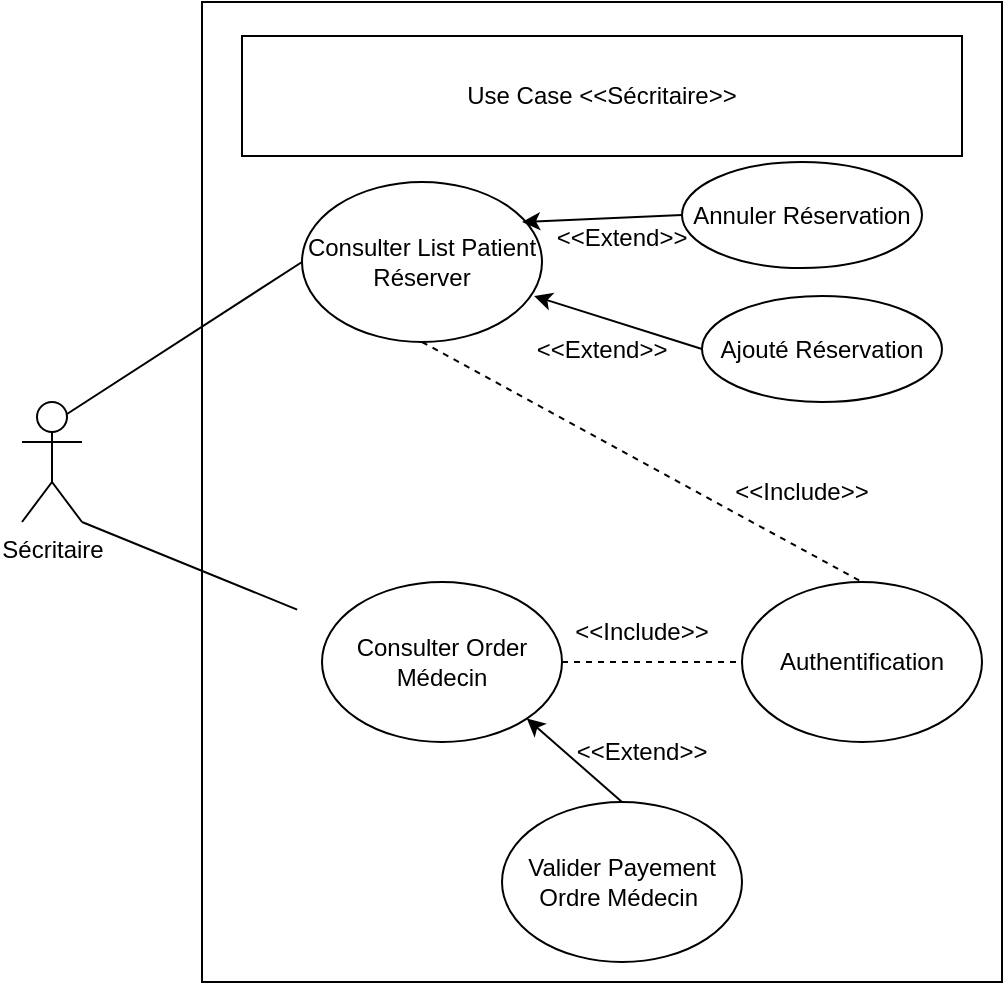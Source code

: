 <mxfile version="20.8.16" type="device"><diagram name="Page-1" id="jPoIvpymd-CKEti5hYN0"><mxGraphModel dx="1104" dy="1335" grid="1" gridSize="10" guides="1" tooltips="1" connect="1" arrows="1" fold="1" page="1" pageScale="1" pageWidth="583" pageHeight="827" math="0" shadow="0"><root><mxCell id="0"/><mxCell id="1" parent="0"/><mxCell id="LK5Fl6o8ixqtHKnEaXYI-2" value="" style="rounded=0;whiteSpace=wrap;html=1;" parent="1" vertex="1"><mxGeometry x="130" y="-460" width="400" height="490" as="geometry"/></mxCell><mxCell id="LK5Fl6o8ixqtHKnEaXYI-3" value="Use Case &amp;lt;&amp;lt;Sécritaire&amp;gt;&amp;gt;" style="rounded=0;whiteSpace=wrap;html=1;" parent="1" vertex="1"><mxGeometry x="150" y="-443" width="360" height="60" as="geometry"/></mxCell><mxCell id="LK5Fl6o8ixqtHKnEaXYI-4" value="Sécritaire" style="shape=umlActor;verticalLabelPosition=bottom;verticalAlign=top;html=1;outlineConnect=0;" parent="1" vertex="1"><mxGeometry x="40" y="-260" width="30" height="60" as="geometry"/></mxCell><mxCell id="LK5Fl6o8ixqtHKnEaXYI-11" value="" style="endArrow=none;html=1;rounded=0;entryX=0;entryY=0.5;entryDx=0;entryDy=0;exitX=0.75;exitY=0.1;exitDx=0;exitDy=0;exitPerimeter=0;" parent="1" source="LK5Fl6o8ixqtHKnEaXYI-4" target="jT7t0QfhQQHO0nSj4Llk-2" edge="1"><mxGeometry width="50" height="50" relative="1" as="geometry"><mxPoint x="70" y="-240" as="sourcePoint"/><mxPoint x="172.0" y="-330" as="targetPoint"/></mxGeometry></mxCell><mxCell id="LK5Fl6o8ixqtHKnEaXYI-14" value="" style="endArrow=none;html=1;rounded=0;entryX=0;entryY=0;entryDx=0;entryDy=0;exitX=1;exitY=1;exitDx=0;exitDy=0;exitPerimeter=0;" parent="1" source="LK5Fl6o8ixqtHKnEaXYI-4" edge="1"><mxGeometry width="50" height="50" relative="1" as="geometry"><mxPoint x="80" y="-200" as="sourcePoint"/><mxPoint x="177.574" y="-156.213" as="targetPoint"/></mxGeometry></mxCell><mxCell id="jT7t0QfhQQHO0nSj4Llk-1" value="Authentification" style="ellipse;whiteSpace=wrap;html=1;" parent="1" vertex="1"><mxGeometry x="400" y="-170" width="120" height="80" as="geometry"/></mxCell><mxCell id="jT7t0QfhQQHO0nSj4Llk-2" value="Consulter List Patient Réserver" style="ellipse;whiteSpace=wrap;html=1;" parent="1" vertex="1"><mxGeometry x="180" y="-370" width="120" height="80" as="geometry"/></mxCell><mxCell id="jT7t0QfhQQHO0nSj4Llk-4" value="Consulter Order Médecin" style="ellipse;whiteSpace=wrap;html=1;" parent="1" vertex="1"><mxGeometry x="190" y="-170" width="120" height="80" as="geometry"/></mxCell><mxCell id="jT7t0QfhQQHO0nSj4Llk-5" value="Valider Payement Ordre Médecin&amp;nbsp;" style="ellipse;whiteSpace=wrap;html=1;" parent="1" vertex="1"><mxGeometry x="280" y="-60" width="120" height="80" as="geometry"/></mxCell><mxCell id="jT7t0QfhQQHO0nSj4Llk-6" value="" style="endArrow=classic;html=1;rounded=0;entryX=1;entryY=1;entryDx=0;entryDy=0;exitX=0.5;exitY=0;exitDx=0;exitDy=0;" parent="1" source="jT7t0QfhQQHO0nSj4Llk-5" target="jT7t0QfhQQHO0nSj4Llk-4" edge="1"><mxGeometry width="50" height="50" relative="1" as="geometry"><mxPoint x="330" y="-60" as="sourcePoint"/><mxPoint x="380" y="-110" as="targetPoint"/></mxGeometry></mxCell><mxCell id="jT7t0QfhQQHO0nSj4Llk-7" value="&amp;lt;&amp;lt;Extend&amp;gt;&amp;gt;" style="text;html=1;strokeColor=none;fillColor=none;align=center;verticalAlign=middle;whiteSpace=wrap;rounded=0;" parent="1" vertex="1"><mxGeometry x="320" y="-100" width="60" height="30" as="geometry"/></mxCell><mxCell id="jT7t0QfhQQHO0nSj4Llk-8" value="" style="endArrow=none;dashed=1;html=1;rounded=0;entryX=0.5;entryY=0;entryDx=0;entryDy=0;exitX=0.5;exitY=1;exitDx=0;exitDy=0;" parent="1" source="jT7t0QfhQQHO0nSj4Llk-2" target="jT7t0QfhQQHO0nSj4Llk-1" edge="1"><mxGeometry width="50" height="50" relative="1" as="geometry"><mxPoint x="300" y="-333" as="sourcePoint"/><mxPoint x="350" y="-383" as="targetPoint"/></mxGeometry></mxCell><mxCell id="jT7t0QfhQQHO0nSj4Llk-11" value="&amp;lt;&amp;lt;Include&amp;gt;&amp;gt;" style="text;html=1;strokeColor=none;fillColor=none;align=center;verticalAlign=middle;whiteSpace=wrap;rounded=0;" parent="1" vertex="1"><mxGeometry x="400" y="-230" width="60" height="30" as="geometry"/></mxCell><mxCell id="jT7t0QfhQQHO0nSj4Llk-14" value="" style="endArrow=none;dashed=1;html=1;rounded=0;entryX=0;entryY=0.5;entryDx=0;entryDy=0;exitX=1;exitY=0.5;exitDx=0;exitDy=0;" parent="1" source="jT7t0QfhQQHO0nSj4Llk-4" target="jT7t0QfhQQHO0nSj4Llk-1" edge="1"><mxGeometry width="50" height="50" relative="1" as="geometry"><mxPoint x="292.43" y="-180" as="sourcePoint"/><mxPoint x="400.004" y="-118.284" as="targetPoint"/></mxGeometry></mxCell><mxCell id="jT7t0QfhQQHO0nSj4Llk-15" value="&amp;lt;&amp;lt;Include&amp;gt;&amp;gt;" style="text;html=1;strokeColor=none;fillColor=none;align=center;verticalAlign=middle;whiteSpace=wrap;rounded=0;" parent="1" vertex="1"><mxGeometry x="320" y="-160" width="60" height="30" as="geometry"/></mxCell><mxCell id="LeYGLYCeFdzopRGcg29x-1" value="Annuler Réservation" style="ellipse;whiteSpace=wrap;html=1;" vertex="1" parent="1"><mxGeometry x="370" y="-380" width="120" height="53" as="geometry"/></mxCell><mxCell id="LeYGLYCeFdzopRGcg29x-2" value="Ajouté Réservation" style="ellipse;whiteSpace=wrap;html=1;" vertex="1" parent="1"><mxGeometry x="380" y="-313" width="120" height="53" as="geometry"/></mxCell><mxCell id="LeYGLYCeFdzopRGcg29x-3" value="" style="endArrow=classic;html=1;rounded=0;exitX=0;exitY=0.5;exitDx=0;exitDy=0;entryX=0.917;entryY=0.25;entryDx=0;entryDy=0;entryPerimeter=0;" edge="1" parent="1" source="LeYGLYCeFdzopRGcg29x-1" target="jT7t0QfhQQHO0nSj4Llk-2"><mxGeometry width="50" height="50" relative="1" as="geometry"><mxPoint x="350" y="-355" as="sourcePoint"/><mxPoint x="300" y="-305" as="targetPoint"/></mxGeometry></mxCell><mxCell id="LeYGLYCeFdzopRGcg29x-4" value="" style="endArrow=classic;html=1;rounded=0;exitX=0;exitY=0.5;exitDx=0;exitDy=0;entryX=0.967;entryY=0.713;entryDx=0;entryDy=0;entryPerimeter=0;" edge="1" parent="1" source="LeYGLYCeFdzopRGcg29x-2" target="jT7t0QfhQQHO0nSj4Llk-2"><mxGeometry width="50" height="50" relative="1" as="geometry"><mxPoint x="380" y="-343.5" as="sourcePoint"/><mxPoint x="300.04" y="-340" as="targetPoint"/></mxGeometry></mxCell><mxCell id="LeYGLYCeFdzopRGcg29x-5" value="&amp;lt;&amp;lt;Extend&amp;gt;&amp;gt;" style="text;html=1;strokeColor=none;fillColor=none;align=center;verticalAlign=middle;whiteSpace=wrap;rounded=0;" vertex="1" parent="1"><mxGeometry x="300" y="-301.5" width="60" height="30" as="geometry"/></mxCell><mxCell id="LeYGLYCeFdzopRGcg29x-6" value="&amp;lt;&amp;lt;Extend&amp;gt;&amp;gt;" style="text;html=1;strokeColor=none;fillColor=none;align=center;verticalAlign=middle;whiteSpace=wrap;rounded=0;" vertex="1" parent="1"><mxGeometry x="310" y="-357" width="60" height="30" as="geometry"/></mxCell></root></mxGraphModel></diagram></mxfile>